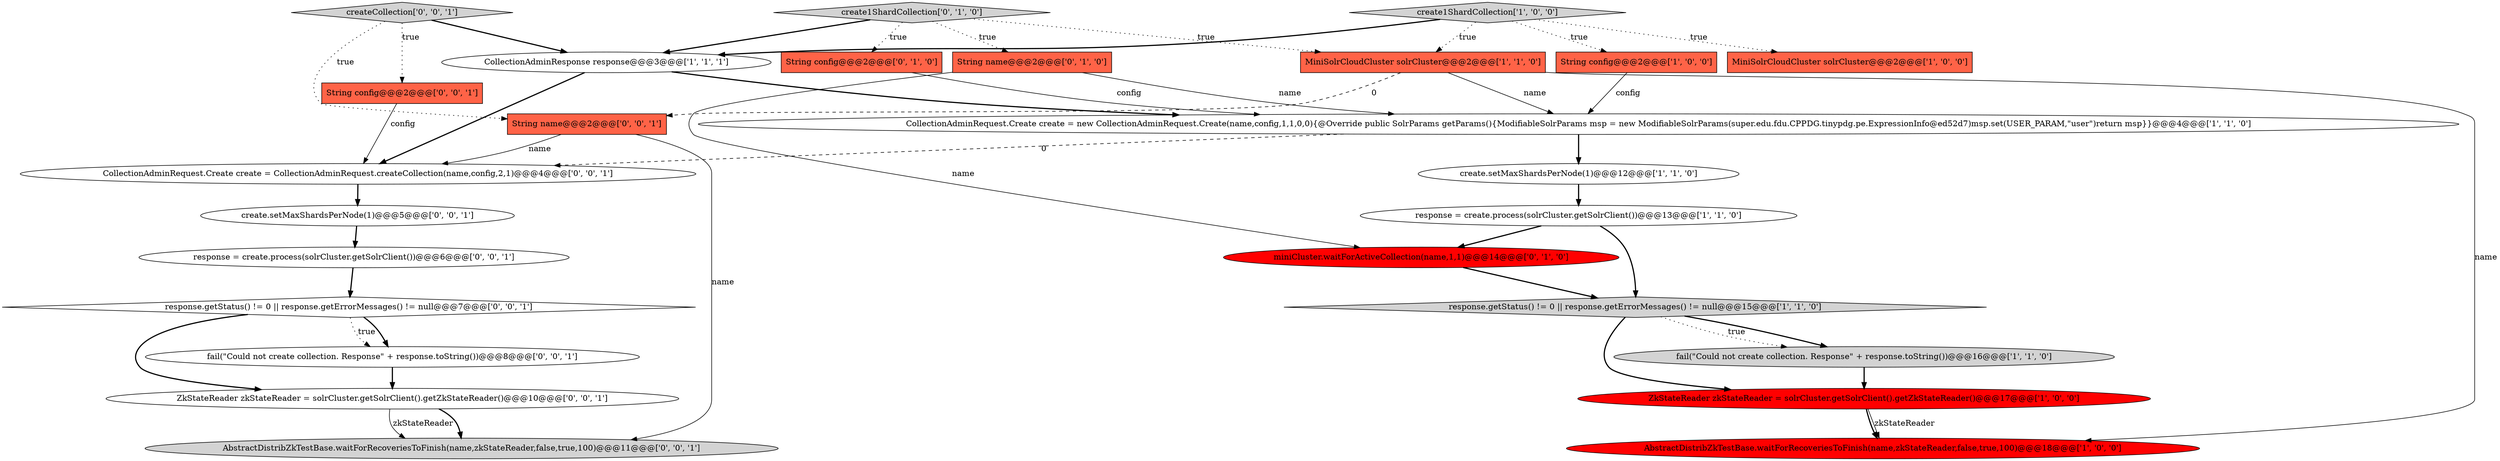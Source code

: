 digraph {
19 [style = filled, label = "createCollection['0', '0', '1']", fillcolor = lightgray, shape = diamond image = "AAA0AAABBB3BBB"];
10 [style = filled, label = "ZkStateReader zkStateReader = solrCluster.getSolrClient().getZkStateReader()@@@17@@@['1', '0', '0']", fillcolor = red, shape = ellipse image = "AAA1AAABBB1BBB"];
13 [style = filled, label = "String name@@@2@@@['0', '1', '0']", fillcolor = tomato, shape = box image = "AAA0AAABBB2BBB"];
1 [style = filled, label = "CollectionAdminRequest.Create create = new CollectionAdminRequest.Create(name,config,1,1,0,0){@Override public SolrParams getParams(){ModifiableSolrParams msp = new ModifiableSolrParams(super.edu.fdu.CPPDG.tinypdg.pe.ExpressionInfo@ed52d7)msp.set(USER_PARAM,\"user\")return msp}}@@@4@@@['1', '1', '0']", fillcolor = white, shape = ellipse image = "AAA0AAABBB1BBB"];
7 [style = filled, label = "AbstractDistribZkTestBase.waitForRecoveriesToFinish(name,zkStateReader,false,true,100)@@@18@@@['1', '0', '0']", fillcolor = red, shape = ellipse image = "AAA1AAABBB1BBB"];
16 [style = filled, label = "String config@@@2@@@['0', '0', '1']", fillcolor = tomato, shape = box image = "AAA0AAABBB3BBB"];
2 [style = filled, label = "response = create.process(solrCluster.getSolrClient())@@@13@@@['1', '1', '0']", fillcolor = white, shape = ellipse image = "AAA0AAABBB1BBB"];
25 [style = filled, label = "String name@@@2@@@['0', '0', '1']", fillcolor = tomato, shape = box image = "AAA0AAABBB3BBB"];
11 [style = filled, label = "fail(\"Could not create collection. Response\" + response.toString())@@@16@@@['1', '1', '0']", fillcolor = lightgray, shape = ellipse image = "AAA0AAABBB1BBB"];
23 [style = filled, label = "response.getStatus() != 0 || response.getErrorMessages() != null@@@7@@@['0', '0', '1']", fillcolor = white, shape = diamond image = "AAA0AAABBB3BBB"];
4 [style = filled, label = "response.getStatus() != 0 || response.getErrorMessages() != null@@@15@@@['1', '1', '0']", fillcolor = lightgray, shape = diamond image = "AAA0AAABBB1BBB"];
5 [style = filled, label = "MiniSolrCloudCluster solrCluster@@@2@@@['1', '1', '0']", fillcolor = tomato, shape = box image = "AAA0AAABBB1BBB"];
14 [style = filled, label = "String config@@@2@@@['0', '1', '0']", fillcolor = tomato, shape = box image = "AAA0AAABBB2BBB"];
6 [style = filled, label = "create.setMaxShardsPerNode(1)@@@12@@@['1', '1', '0']", fillcolor = white, shape = ellipse image = "AAA0AAABBB1BBB"];
9 [style = filled, label = "CollectionAdminResponse response@@@3@@@['1', '1', '1']", fillcolor = white, shape = ellipse image = "AAA0AAABBB1BBB"];
0 [style = filled, label = "String config@@@2@@@['1', '0', '0']", fillcolor = tomato, shape = box image = "AAA0AAABBB1BBB"];
18 [style = filled, label = "AbstractDistribZkTestBase.waitForRecoveriesToFinish(name,zkStateReader,false,true,100)@@@11@@@['0', '0', '1']", fillcolor = lightgray, shape = ellipse image = "AAA0AAABBB3BBB"];
8 [style = filled, label = "create1ShardCollection['1', '0', '0']", fillcolor = lightgray, shape = diamond image = "AAA0AAABBB1BBB"];
12 [style = filled, label = "miniCluster.waitForActiveCollection(name,1,1)@@@14@@@['0', '1', '0']", fillcolor = red, shape = ellipse image = "AAA1AAABBB2BBB"];
24 [style = filled, label = "create.setMaxShardsPerNode(1)@@@5@@@['0', '0', '1']", fillcolor = white, shape = ellipse image = "AAA0AAABBB3BBB"];
15 [style = filled, label = "create1ShardCollection['0', '1', '0']", fillcolor = lightgray, shape = diamond image = "AAA0AAABBB2BBB"];
20 [style = filled, label = "ZkStateReader zkStateReader = solrCluster.getSolrClient().getZkStateReader()@@@10@@@['0', '0', '1']", fillcolor = white, shape = ellipse image = "AAA0AAABBB3BBB"];
21 [style = filled, label = "response = create.process(solrCluster.getSolrClient())@@@6@@@['0', '0', '1']", fillcolor = white, shape = ellipse image = "AAA0AAABBB3BBB"];
17 [style = filled, label = "CollectionAdminRequest.Create create = CollectionAdminRequest.createCollection(name,config,2,1)@@@4@@@['0', '0', '1']", fillcolor = white, shape = ellipse image = "AAA0AAABBB3BBB"];
3 [style = filled, label = "MiniSolrCloudCluster solrCluster@@@2@@@['1', '0', '0']", fillcolor = tomato, shape = box image = "AAA0AAABBB1BBB"];
22 [style = filled, label = "fail(\"Could not create collection. Response\" + response.toString())@@@8@@@['0', '0', '1']", fillcolor = white, shape = ellipse image = "AAA0AAABBB3BBB"];
15->5 [style = dotted, label="true"];
25->18 [style = solid, label="name"];
4->10 [style = bold, label=""];
13->1 [style = solid, label="name"];
23->20 [style = bold, label=""];
19->25 [style = dotted, label="true"];
23->22 [style = dotted, label="true"];
4->11 [style = dotted, label="true"];
20->18 [style = solid, label="zkStateReader"];
9->17 [style = bold, label=""];
5->25 [style = dashed, label="0"];
16->17 [style = solid, label="config"];
14->1 [style = solid, label="config"];
15->14 [style = dotted, label="true"];
2->4 [style = bold, label=""];
10->7 [style = bold, label=""];
8->3 [style = dotted, label="true"];
2->12 [style = bold, label=""];
15->13 [style = dotted, label="true"];
6->2 [style = bold, label=""];
20->18 [style = bold, label=""];
0->1 [style = solid, label="config"];
25->17 [style = solid, label="name"];
17->24 [style = bold, label=""];
1->6 [style = bold, label=""];
23->22 [style = bold, label=""];
1->17 [style = dashed, label="0"];
12->4 [style = bold, label=""];
24->21 [style = bold, label=""];
10->7 [style = solid, label="zkStateReader"];
22->20 [style = bold, label=""];
5->1 [style = solid, label="name"];
11->10 [style = bold, label=""];
15->9 [style = bold, label=""];
19->9 [style = bold, label=""];
8->5 [style = dotted, label="true"];
8->9 [style = bold, label=""];
19->16 [style = dotted, label="true"];
8->0 [style = dotted, label="true"];
9->1 [style = bold, label=""];
4->11 [style = bold, label=""];
13->12 [style = solid, label="name"];
5->7 [style = solid, label="name"];
21->23 [style = bold, label=""];
}
